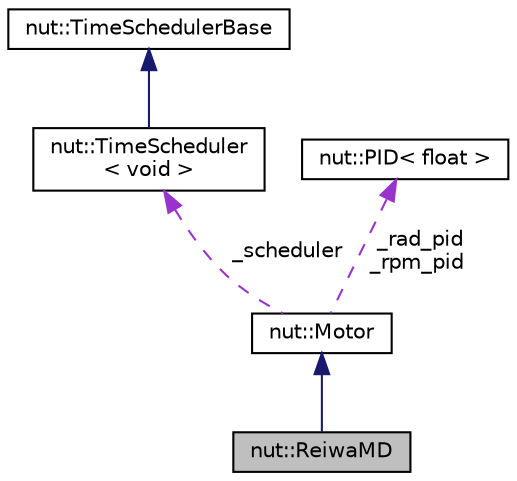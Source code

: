 digraph "nut::ReiwaMD"
{
 // LATEX_PDF_SIZE
  edge [fontname="Helvetica",fontsize="10",labelfontname="Helvetica",labelfontsize="10"];
  node [fontname="Helvetica",fontsize="10",shape=record];
  Node1 [label="nut::ReiwaMD",height=0.2,width=0.4,color="black", fillcolor="grey75", style="filled", fontcolor="black",tooltip="令和MDクラス"];
  Node2 -> Node1 [dir="back",color="midnightblue",fontsize="10",style="solid",fontname="Helvetica"];
  Node2 [label="nut::Motor",height=0.2,width=0.4,color="black", fillcolor="white", style="filled",URL="$d5/da2/classnut_1_1_motor.html",tooltip="モータ制御基底純粋仮想クラス"];
  Node3 -> Node2 [dir="back",color="darkorchid3",fontsize="10",style="dashed",label=" _scheduler" ,fontname="Helvetica"];
  Node3 [label="nut::TimeScheduler\l\< void \>",height=0.2,width=0.4,color="black", fillcolor="white", style="filled",URL="$db/de6/classnut_1_1_time_scheduler_3_01void_01_4.html",tooltip="タイムスケジューラクラスのvoid特殊化"];
  Node4 -> Node3 [dir="back",color="midnightblue",fontsize="10",style="solid",fontname="Helvetica"];
  Node4 [label="nut::TimeSchedulerBase",height=0.2,width=0.4,color="black", fillcolor="white", style="filled",URL="$d9/d00/classnut_1_1_time_scheduler_base.html",tooltip="時間制御基底純粋仮想クラス"];
  Node5 -> Node2 [dir="back",color="darkorchid3",fontsize="10",style="dashed",label=" _rad_pid\n_rpm_pid" ,fontname="Helvetica"];
  Node5 [label="nut::PID\< float \>",height=0.2,width=0.4,color="black", fillcolor="white", style="filled",URL="$d5/d5c/classnut_1_1_p_i_d.html",tooltip=" "];
}
